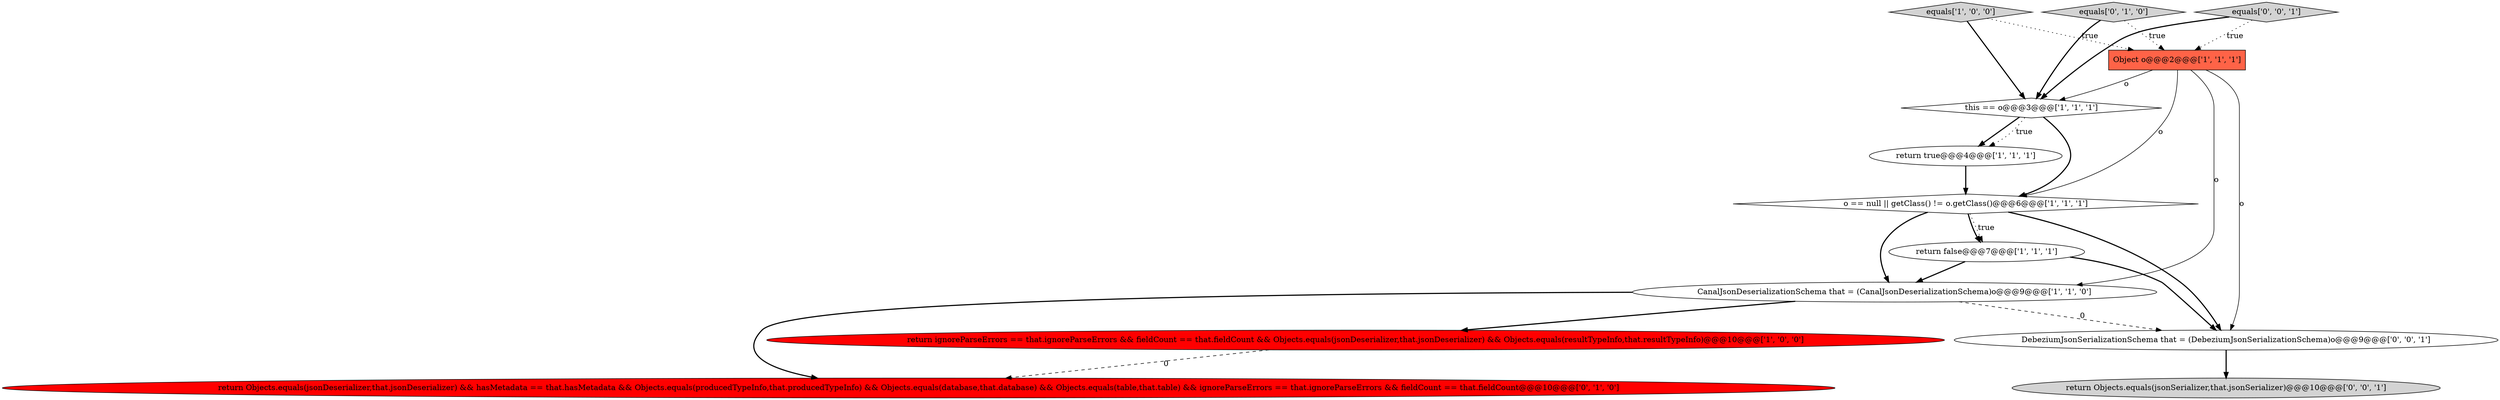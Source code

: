 digraph {
9 [style = filled, label = "return Objects.equals(jsonDeserializer,that.jsonDeserializer) && hasMetadata == that.hasMetadata && Objects.equals(producedTypeInfo,that.producedTypeInfo) && Objects.equals(database,that.database) && Objects.equals(table,that.table) && ignoreParseErrors == that.ignoreParseErrors && fieldCount == that.fieldCount@@@10@@@['0', '1', '0']", fillcolor = red, shape = ellipse image = "AAA1AAABBB2BBB"];
10 [style = filled, label = "return Objects.equals(jsonSerializer,that.jsonSerializer)@@@10@@@['0', '0', '1']", fillcolor = lightgray, shape = ellipse image = "AAA0AAABBB3BBB"];
12 [style = filled, label = "DebeziumJsonSerializationSchema that = (DebeziumJsonSerializationSchema)o@@@9@@@['0', '0', '1']", fillcolor = white, shape = ellipse image = "AAA0AAABBB3BBB"];
0 [style = filled, label = "return false@@@7@@@['1', '1', '1']", fillcolor = white, shape = ellipse image = "AAA0AAABBB1BBB"];
1 [style = filled, label = "return ignoreParseErrors == that.ignoreParseErrors && fieldCount == that.fieldCount && Objects.equals(jsonDeserializer,that.jsonDeserializer) && Objects.equals(resultTypeInfo,that.resultTypeInfo)@@@10@@@['1', '0', '0']", fillcolor = red, shape = ellipse image = "AAA1AAABBB1BBB"];
7 [style = filled, label = "CanalJsonDeserializationSchema that = (CanalJsonDeserializationSchema)o@@@9@@@['1', '1', '0']", fillcolor = white, shape = ellipse image = "AAA0AAABBB1BBB"];
11 [style = filled, label = "equals['0', '0', '1']", fillcolor = lightgray, shape = diamond image = "AAA0AAABBB3BBB"];
8 [style = filled, label = "equals['0', '1', '0']", fillcolor = lightgray, shape = diamond image = "AAA0AAABBB2BBB"];
3 [style = filled, label = "return true@@@4@@@['1', '1', '1']", fillcolor = white, shape = ellipse image = "AAA0AAABBB1BBB"];
4 [style = filled, label = "equals['1', '0', '0']", fillcolor = lightgray, shape = diamond image = "AAA0AAABBB1BBB"];
5 [style = filled, label = "this == o@@@3@@@['1', '1', '1']", fillcolor = white, shape = diamond image = "AAA0AAABBB1BBB"];
6 [style = filled, label = "Object o@@@2@@@['1', '1', '1']", fillcolor = tomato, shape = box image = "AAA0AAABBB1BBB"];
2 [style = filled, label = "o == null || getClass() != o.getClass()@@@6@@@['1', '1', '1']", fillcolor = white, shape = diamond image = "AAA0AAABBB1BBB"];
4->6 [style = dotted, label="true"];
5->3 [style = bold, label=""];
2->0 [style = dotted, label="true"];
7->1 [style = bold, label=""];
6->7 [style = solid, label="o"];
0->12 [style = bold, label=""];
1->9 [style = dashed, label="0"];
5->3 [style = dotted, label="true"];
2->12 [style = bold, label=""];
0->7 [style = bold, label=""];
7->9 [style = bold, label=""];
11->5 [style = bold, label=""];
5->2 [style = bold, label=""];
2->0 [style = bold, label=""];
12->10 [style = bold, label=""];
6->5 [style = solid, label="o"];
8->6 [style = dotted, label="true"];
3->2 [style = bold, label=""];
8->5 [style = bold, label=""];
6->2 [style = solid, label="o"];
11->6 [style = dotted, label="true"];
7->12 [style = dashed, label="0"];
2->7 [style = bold, label=""];
6->12 [style = solid, label="o"];
4->5 [style = bold, label=""];
}
